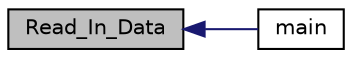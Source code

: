 digraph "Read_In_Data"
{
  edge [fontname="Helvetica",fontsize="10",labelfontname="Helvetica",labelfontsize="10"];
  node [fontname="Helvetica",fontsize="10",shape=record];
  rankdir="LR";
  Node146 [label="Read_In_Data",height=0.2,width=0.4,color="black", fillcolor="grey75", style="filled", fontcolor="black"];
  Node146 -> Node147 [dir="back",color="midnightblue",fontsize="10",style="solid",fontname="Helvetica"];
  Node147 [label="main",height=0.2,width=0.4,color="black", fillcolor="white", style="filled",URL="$_image___recovery_8cpp.html#abfa7243bfc915d2f9b1565ea215bbd5c"];
}
